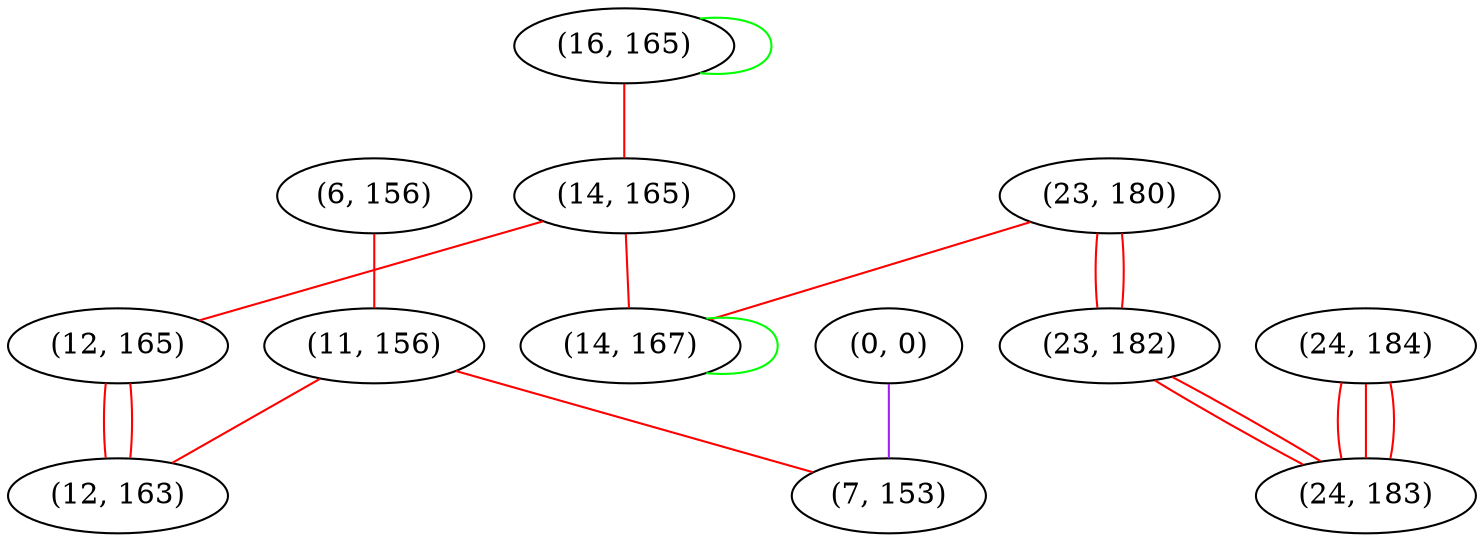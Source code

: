 graph "" {
"(23, 180)";
"(0, 0)";
"(16, 165)";
"(14, 165)";
"(14, 167)";
"(6, 156)";
"(23, 182)";
"(11, 156)";
"(7, 153)";
"(12, 165)";
"(24, 184)";
"(24, 183)";
"(12, 163)";
"(23, 180)" -- "(23, 182)"  [color=red, key=0, weight=1];
"(23, 180)" -- "(23, 182)"  [color=red, key=1, weight=1];
"(23, 180)" -- "(14, 167)"  [color=red, key=0, weight=1];
"(0, 0)" -- "(7, 153)"  [color=purple, key=0, weight=4];
"(16, 165)" -- "(16, 165)"  [color=green, key=0, weight=2];
"(16, 165)" -- "(14, 165)"  [color=red, key=0, weight=1];
"(14, 165)" -- "(12, 165)"  [color=red, key=0, weight=1];
"(14, 165)" -- "(14, 167)"  [color=red, key=0, weight=1];
"(14, 167)" -- "(14, 167)"  [color=green, key=0, weight=2];
"(6, 156)" -- "(11, 156)"  [color=red, key=0, weight=1];
"(23, 182)" -- "(24, 183)"  [color=red, key=0, weight=1];
"(23, 182)" -- "(24, 183)"  [color=red, key=1, weight=1];
"(11, 156)" -- "(12, 163)"  [color=red, key=0, weight=1];
"(11, 156)" -- "(7, 153)"  [color=red, key=0, weight=1];
"(12, 165)" -- "(12, 163)"  [color=red, key=0, weight=1];
"(12, 165)" -- "(12, 163)"  [color=red, key=1, weight=1];
"(24, 184)" -- "(24, 183)"  [color=red, key=0, weight=1];
"(24, 184)" -- "(24, 183)"  [color=red, key=1, weight=1];
"(24, 184)" -- "(24, 183)"  [color=red, key=2, weight=1];
}
